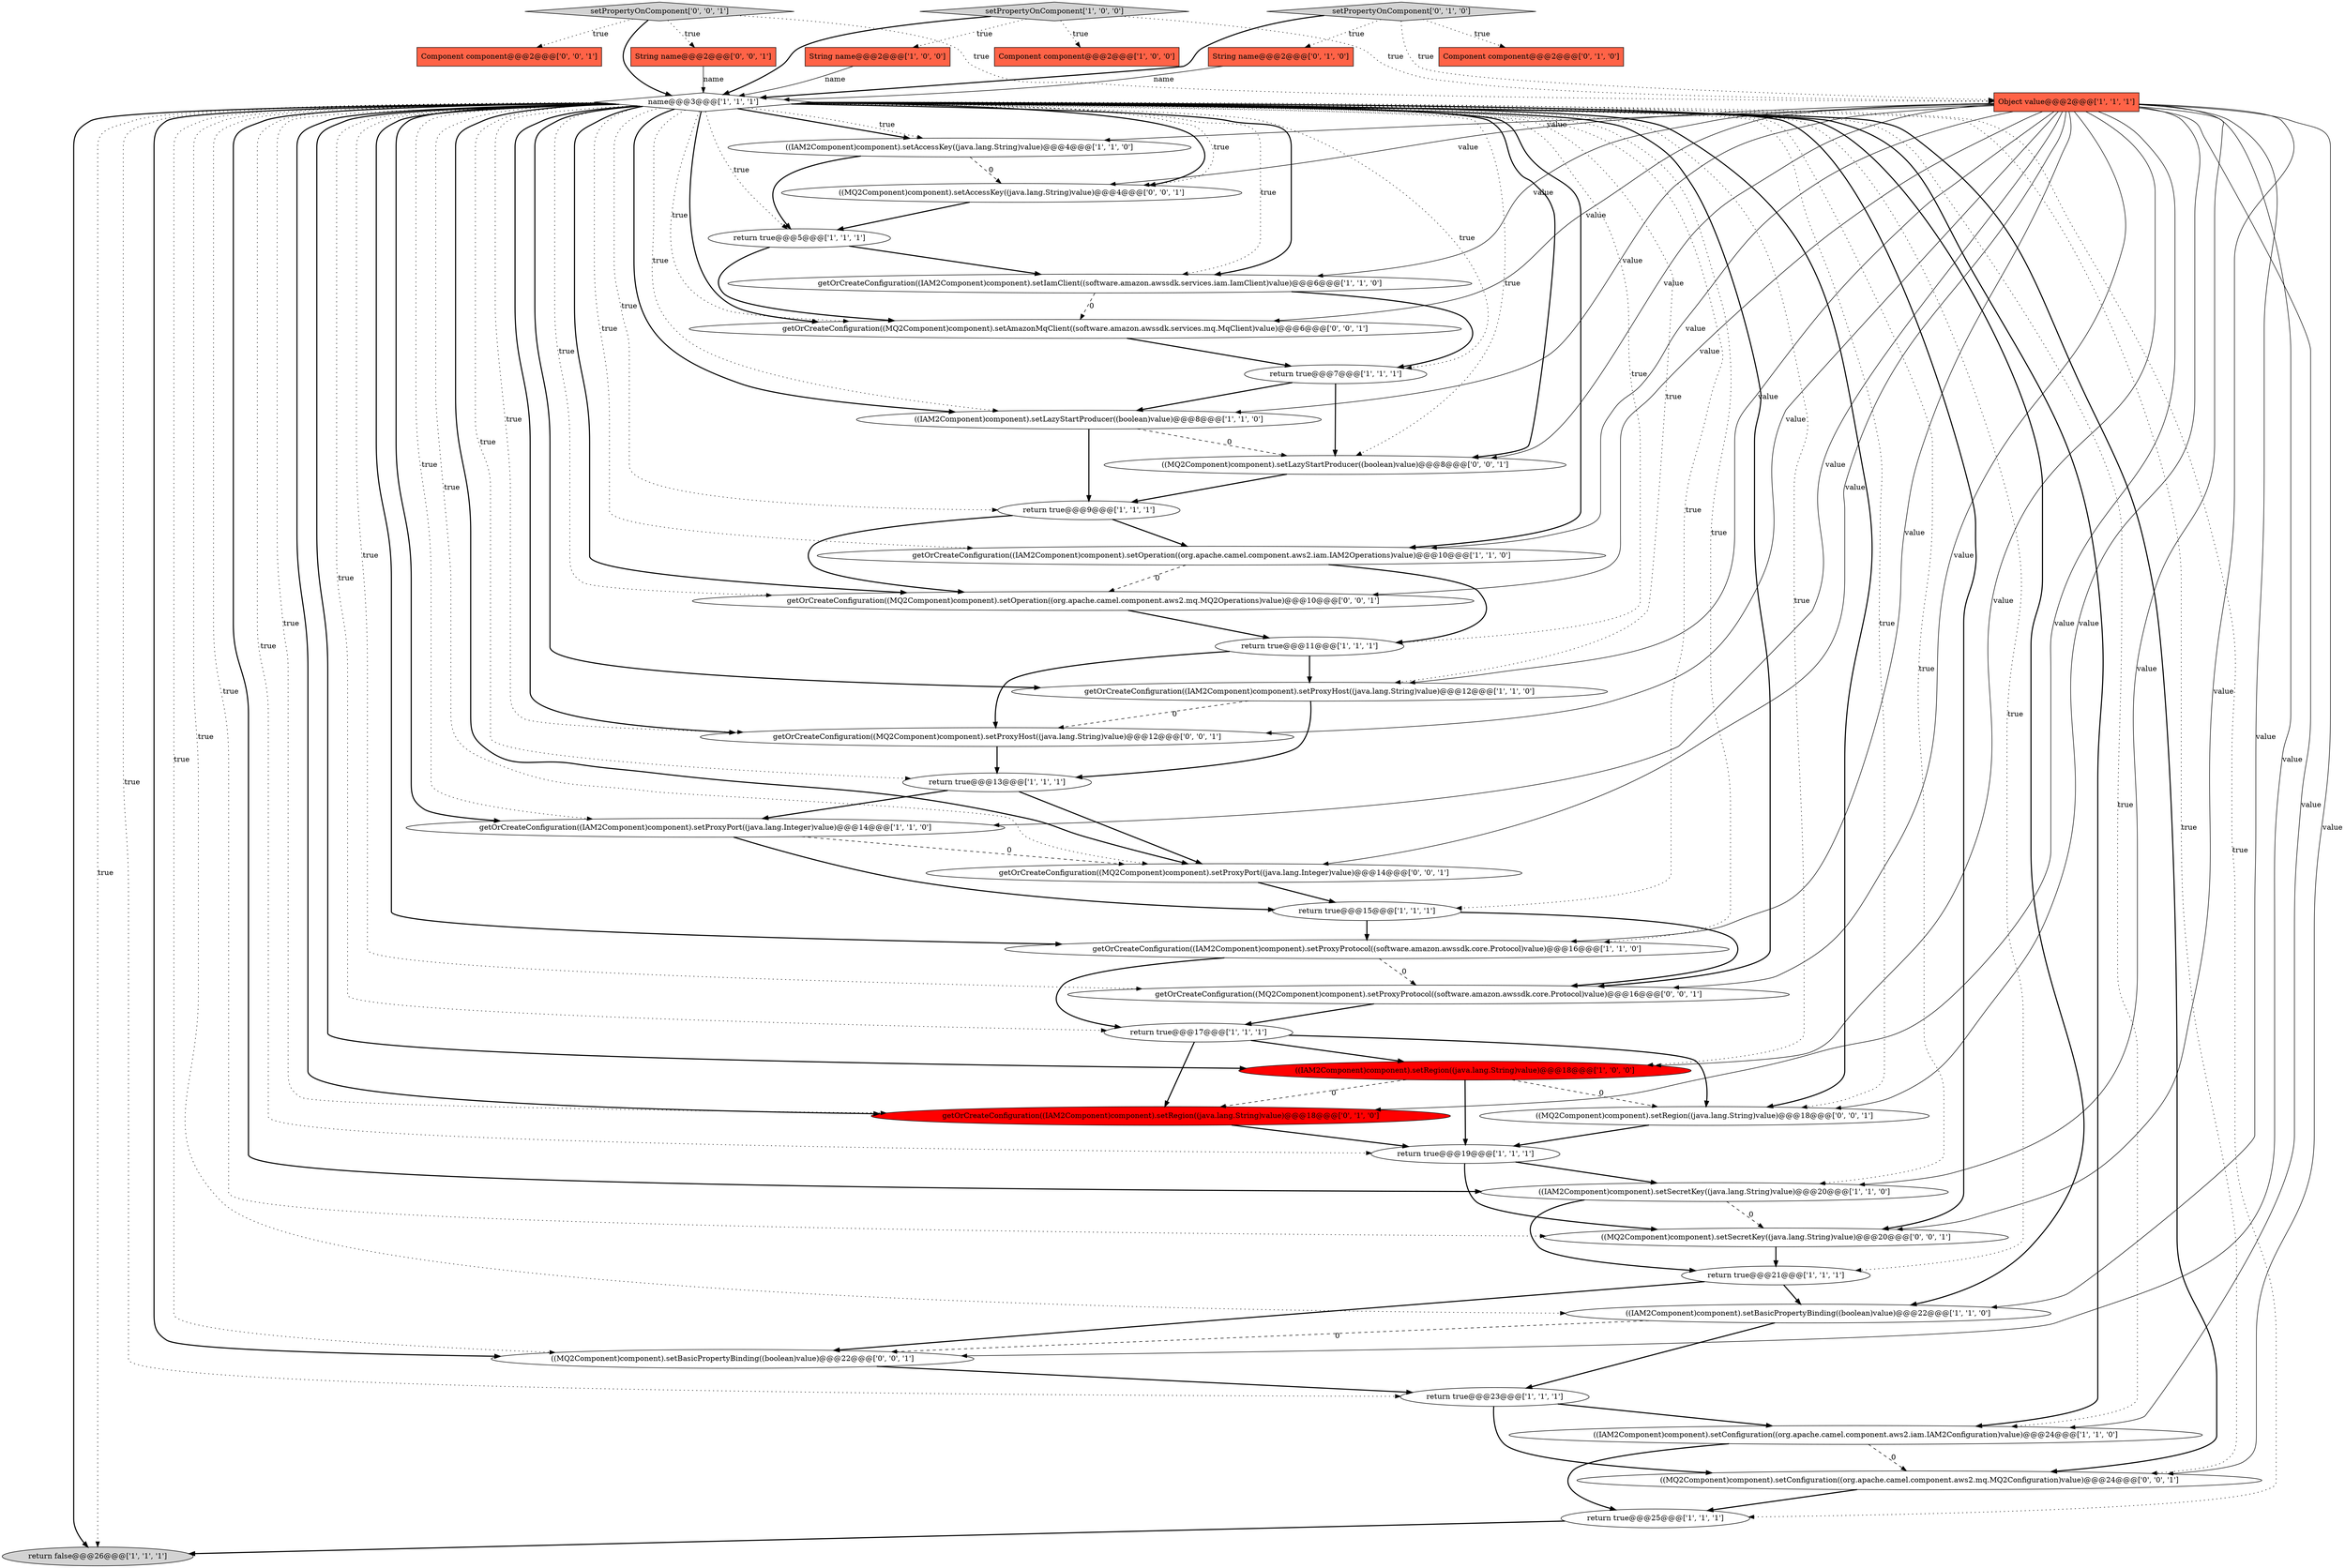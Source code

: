 digraph {
33 [style = filled, label = "setPropertyOnComponent['0', '0', '1']", fillcolor = lightgray, shape = diamond image = "AAA0AAABBB3BBB"];
34 [style = filled, label = "((MQ2Component)component).setBasicPropertyBinding((boolean)value)@@@22@@@['0', '0', '1']", fillcolor = white, shape = ellipse image = "AAA0AAABBB3BBB"];
8 [style = filled, label = "Component component@@@2@@@['1', '0', '0']", fillcolor = tomato, shape = box image = "AAA0AAABBB1BBB"];
13 [style = filled, label = "getOrCreateConfiguration((IAM2Component)component).setProxyHost((java.lang.String)value)@@@12@@@['1', '1', '0']", fillcolor = white, shape = ellipse image = "AAA0AAABBB1BBB"];
0 [style = filled, label = "return true@@@7@@@['1', '1', '1']", fillcolor = white, shape = ellipse image = "AAA0AAABBB1BBB"];
23 [style = filled, label = "return true@@@11@@@['1', '1', '1']", fillcolor = white, shape = ellipse image = "AAA0AAABBB1BBB"];
32 [style = filled, label = "getOrCreateConfiguration((MQ2Component)component).setAmazonMqClient((software.amazon.awssdk.services.mq.MqClient)value)@@@6@@@['0', '0', '1']", fillcolor = white, shape = ellipse image = "AAA0AAABBB3BBB"];
2 [style = filled, label = "return true@@@25@@@['1', '1', '1']", fillcolor = white, shape = ellipse image = "AAA0AAABBB1BBB"];
11 [style = filled, label = "return true@@@9@@@['1', '1', '1']", fillcolor = white, shape = ellipse image = "AAA0AAABBB1BBB"];
3 [style = filled, label = "return true@@@17@@@['1', '1', '1']", fillcolor = white, shape = ellipse image = "AAA0AAABBB1BBB"];
27 [style = filled, label = "getOrCreateConfiguration((IAM2Component)component).setProxyProtocol((software.amazon.awssdk.core.Protocol)value)@@@16@@@['1', '1', '0']", fillcolor = white, shape = ellipse image = "AAA0AAABBB1BBB"];
37 [style = filled, label = "getOrCreateConfiguration((MQ2Component)component).setOperation((org.apache.camel.component.aws2.mq.MQ2Operations)value)@@@10@@@['0', '0', '1']", fillcolor = white, shape = ellipse image = "AAA0AAABBB3BBB"];
31 [style = filled, label = "getOrCreateConfiguration((IAM2Component)component).setRegion((java.lang.String)value)@@@18@@@['0', '1', '0']", fillcolor = red, shape = ellipse image = "AAA1AAABBB2BBB"];
4 [style = filled, label = "return true@@@23@@@['1', '1', '1']", fillcolor = white, shape = ellipse image = "AAA0AAABBB1BBB"];
15 [style = filled, label = "return true@@@19@@@['1', '1', '1']", fillcolor = white, shape = ellipse image = "AAA0AAABBB1BBB"];
22 [style = filled, label = "return true@@@5@@@['1', '1', '1']", fillcolor = white, shape = ellipse image = "AAA0AAABBB1BBB"];
18 [style = filled, label = "Object value@@@2@@@['1', '1', '1']", fillcolor = tomato, shape = box image = "AAA0AAABBB1BBB"];
19 [style = filled, label = "name@@@3@@@['1', '1', '1']", fillcolor = white, shape = diamond image = "AAA0AAABBB1BBB"];
10 [style = filled, label = "String name@@@2@@@['1', '0', '0']", fillcolor = tomato, shape = box image = "AAA0AAABBB1BBB"];
28 [style = filled, label = "String name@@@2@@@['0', '1', '0']", fillcolor = tomato, shape = box image = "AAA0AAABBB2BBB"];
38 [style = filled, label = "((MQ2Component)component).setConfiguration((org.apache.camel.component.aws2.mq.MQ2Configuration)value)@@@24@@@['0', '0', '1']", fillcolor = white, shape = ellipse image = "AAA0AAABBB3BBB"];
7 [style = filled, label = "((IAM2Component)component).setLazyStartProducer((boolean)value)@@@8@@@['1', '1', '0']", fillcolor = white, shape = ellipse image = "AAA0AAABBB1BBB"];
16 [style = filled, label = "((IAM2Component)component).setSecretKey((java.lang.String)value)@@@20@@@['1', '1', '0']", fillcolor = white, shape = ellipse image = "AAA0AAABBB1BBB"];
30 [style = filled, label = "setPropertyOnComponent['0', '1', '0']", fillcolor = lightgray, shape = diamond image = "AAA0AAABBB2BBB"];
21 [style = filled, label = "getOrCreateConfiguration((IAM2Component)component).setIamClient((software.amazon.awssdk.services.iam.IamClient)value)@@@6@@@['1', '1', '0']", fillcolor = white, shape = ellipse image = "AAA0AAABBB1BBB"];
26 [style = filled, label = "((IAM2Component)component).setAccessKey((java.lang.String)value)@@@4@@@['1', '1', '0']", fillcolor = white, shape = ellipse image = "AAA0AAABBB1BBB"];
39 [style = filled, label = "((MQ2Component)component).setLazyStartProducer((boolean)value)@@@8@@@['0', '0', '1']", fillcolor = white, shape = ellipse image = "AAA0AAABBB3BBB"];
9 [style = filled, label = "((IAM2Component)component).setConfiguration((org.apache.camel.component.aws2.iam.IAM2Configuration)value)@@@24@@@['1', '1', '0']", fillcolor = white, shape = ellipse image = "AAA0AAABBB1BBB"];
44 [style = filled, label = "getOrCreateConfiguration((MQ2Component)component).setProxyProtocol((software.amazon.awssdk.core.Protocol)value)@@@16@@@['0', '0', '1']", fillcolor = white, shape = ellipse image = "AAA0AAABBB3BBB"];
35 [style = filled, label = "((MQ2Component)component).setSecretKey((java.lang.String)value)@@@20@@@['0', '0', '1']", fillcolor = white, shape = ellipse image = "AAA0AAABBB3BBB"];
43 [style = filled, label = "String name@@@2@@@['0', '0', '1']", fillcolor = tomato, shape = box image = "AAA0AAABBB3BBB"];
40 [style = filled, label = "((MQ2Component)component).setRegion((java.lang.String)value)@@@18@@@['0', '0', '1']", fillcolor = white, shape = ellipse image = "AAA0AAABBB3BBB"];
6 [style = filled, label = "return false@@@26@@@['1', '1', '1']", fillcolor = lightgray, shape = ellipse image = "AAA0AAABBB1BBB"];
45 [style = filled, label = "getOrCreateConfiguration((MQ2Component)component).setProxyHost((java.lang.String)value)@@@12@@@['0', '0', '1']", fillcolor = white, shape = ellipse image = "AAA0AAABBB3BBB"];
17 [style = filled, label = "getOrCreateConfiguration((IAM2Component)component).setOperation((org.apache.camel.component.aws2.iam.IAM2Operations)value)@@@10@@@['1', '1', '0']", fillcolor = white, shape = ellipse image = "AAA0AAABBB1BBB"];
5 [style = filled, label = "return true@@@15@@@['1', '1', '1']", fillcolor = white, shape = ellipse image = "AAA0AAABBB1BBB"];
1 [style = filled, label = "return true@@@13@@@['1', '1', '1']", fillcolor = white, shape = ellipse image = "AAA0AAABBB1BBB"];
24 [style = filled, label = "setPropertyOnComponent['1', '0', '0']", fillcolor = lightgray, shape = diamond image = "AAA0AAABBB1BBB"];
29 [style = filled, label = "Component component@@@2@@@['0', '1', '0']", fillcolor = tomato, shape = box image = "AAA0AAABBB2BBB"];
12 [style = filled, label = "return true@@@21@@@['1', '1', '1']", fillcolor = white, shape = ellipse image = "AAA0AAABBB1BBB"];
14 [style = filled, label = "getOrCreateConfiguration((IAM2Component)component).setProxyPort((java.lang.Integer)value)@@@14@@@['1', '1', '0']", fillcolor = white, shape = ellipse image = "AAA0AAABBB1BBB"];
25 [style = filled, label = "((IAM2Component)component).setBasicPropertyBinding((boolean)value)@@@22@@@['1', '1', '0']", fillcolor = white, shape = ellipse image = "AAA0AAABBB1BBB"];
42 [style = filled, label = "getOrCreateConfiguration((MQ2Component)component).setProxyPort((java.lang.Integer)value)@@@14@@@['0', '0', '1']", fillcolor = white, shape = ellipse image = "AAA0AAABBB3BBB"];
20 [style = filled, label = "((IAM2Component)component).setRegion((java.lang.String)value)@@@18@@@['1', '0', '0']", fillcolor = red, shape = ellipse image = "AAA1AAABBB1BBB"];
36 [style = filled, label = "((MQ2Component)component).setAccessKey((java.lang.String)value)@@@4@@@['0', '0', '1']", fillcolor = white, shape = ellipse image = "AAA0AAABBB3BBB"];
41 [style = filled, label = "Component component@@@2@@@['0', '0', '1']", fillcolor = tomato, shape = box image = "AAA0AAABBB3BBB"];
19->40 [style = dotted, label="true"];
23->45 [style = bold, label=""];
20->40 [style = dashed, label="0"];
2->6 [style = bold, label=""];
16->35 [style = dashed, label="0"];
32->0 [style = bold, label=""];
40->15 [style = bold, label=""];
19->36 [style = bold, label=""];
19->45 [style = dotted, label="true"];
18->35 [style = solid, label="value"];
13->1 [style = bold, label=""];
18->40 [style = solid, label="value"];
26->22 [style = bold, label=""];
43->19 [style = solid, label="name"];
19->44 [style = bold, label=""];
13->45 [style = dashed, label="0"];
18->26 [style = solid, label="value"];
19->44 [style = dotted, label="true"];
19->9 [style = bold, label=""];
23->13 [style = bold, label=""];
19->11 [style = dotted, label="true"];
18->39 [style = solid, label="value"];
18->17 [style = solid, label="value"];
24->8 [style = dotted, label="true"];
20->15 [style = bold, label=""];
19->35 [style = dotted, label="true"];
35->12 [style = bold, label=""];
19->42 [style = bold, label=""];
19->34 [style = bold, label=""];
18->32 [style = solid, label="value"];
7->11 [style = bold, label=""];
4->38 [style = bold, label=""];
18->37 [style = solid, label="value"];
24->19 [style = bold, label=""];
25->34 [style = dashed, label="0"];
21->0 [style = bold, label=""];
18->14 [style = solid, label="value"];
9->2 [style = bold, label=""];
19->17 [style = dotted, label="true"];
19->38 [style = dotted, label="true"];
19->20 [style = bold, label=""];
44->3 [style = bold, label=""];
19->39 [style = bold, label=""];
11->37 [style = bold, label=""];
22->32 [style = bold, label=""];
19->27 [style = dotted, label="true"];
1->42 [style = bold, label=""];
19->21 [style = dotted, label="true"];
19->37 [style = dotted, label="true"];
19->36 [style = dotted, label="true"];
19->6 [style = bold, label=""];
18->7 [style = solid, label="value"];
15->35 [style = bold, label=""];
19->25 [style = bold, label=""];
21->32 [style = dashed, label="0"];
19->37 [style = bold, label=""];
38->2 [style = bold, label=""];
0->7 [style = bold, label=""];
45->1 [style = bold, label=""];
30->29 [style = dotted, label="true"];
30->19 [style = bold, label=""];
28->19 [style = solid, label="name"];
19->13 [style = bold, label=""];
19->4 [style = dotted, label="true"];
19->3 [style = dotted, label="true"];
19->0 [style = dotted, label="true"];
19->26 [style = bold, label=""];
19->9 [style = dotted, label="true"];
19->22 [style = dotted, label="true"];
14->42 [style = dashed, label="0"];
33->18 [style = dotted, label="true"];
18->9 [style = solid, label="value"];
11->17 [style = bold, label=""];
7->39 [style = dashed, label="0"];
30->28 [style = dotted, label="true"];
19->38 [style = bold, label=""];
24->18 [style = dotted, label="true"];
19->26 [style = dotted, label="true"];
0->39 [style = bold, label=""];
4->9 [style = bold, label=""];
19->1 [style = dotted, label="true"];
19->34 [style = dotted, label="true"];
20->31 [style = dashed, label="0"];
18->36 [style = solid, label="value"];
10->19 [style = solid, label="name"];
18->25 [style = solid, label="value"];
19->12 [style = dotted, label="true"];
18->20 [style = solid, label="value"];
19->17 [style = bold, label=""];
19->7 [style = dotted, label="true"];
19->15 [style = dotted, label="true"];
19->42 [style = dotted, label="true"];
17->23 [style = bold, label=""];
19->16 [style = bold, label=""];
18->21 [style = solid, label="value"];
19->45 [style = bold, label=""];
18->38 [style = solid, label="value"];
19->32 [style = bold, label=""];
19->14 [style = bold, label=""];
5->44 [style = bold, label=""];
18->42 [style = solid, label="value"];
30->18 [style = dotted, label="true"];
19->35 [style = bold, label=""];
19->5 [style = dotted, label="true"];
33->41 [style = dotted, label="true"];
18->27 [style = solid, label="value"];
27->44 [style = dashed, label="0"];
19->39 [style = dotted, label="true"];
18->31 [style = solid, label="value"];
33->19 [style = bold, label=""];
19->40 [style = bold, label=""];
19->31 [style = dotted, label="true"];
9->38 [style = dashed, label="0"];
14->5 [style = bold, label=""];
19->21 [style = bold, label=""];
19->14 [style = dotted, label="true"];
19->25 [style = dotted, label="true"];
3->40 [style = bold, label=""];
19->31 [style = bold, label=""];
19->2 [style = dotted, label="true"];
33->43 [style = dotted, label="true"];
19->20 [style = dotted, label="true"];
3->31 [style = bold, label=""];
27->3 [style = bold, label=""];
22->21 [style = bold, label=""];
25->4 [style = bold, label=""];
19->23 [style = dotted, label="true"];
18->45 [style = solid, label="value"];
12->34 [style = bold, label=""];
19->13 [style = dotted, label="true"];
15->16 [style = bold, label=""];
39->11 [style = bold, label=""];
37->23 [style = bold, label=""];
31->15 [style = bold, label=""];
18->34 [style = solid, label="value"];
24->10 [style = dotted, label="true"];
3->20 [style = bold, label=""];
19->32 [style = dotted, label="true"];
12->25 [style = bold, label=""];
19->27 [style = bold, label=""];
19->16 [style = dotted, label="true"];
34->4 [style = bold, label=""];
18->16 [style = solid, label="value"];
1->14 [style = bold, label=""];
19->6 [style = dotted, label="true"];
26->36 [style = dashed, label="0"];
5->27 [style = bold, label=""];
42->5 [style = bold, label=""];
17->37 [style = dashed, label="0"];
18->13 [style = solid, label="value"];
19->7 [style = bold, label=""];
16->12 [style = bold, label=""];
18->44 [style = solid, label="value"];
36->22 [style = bold, label=""];
}
